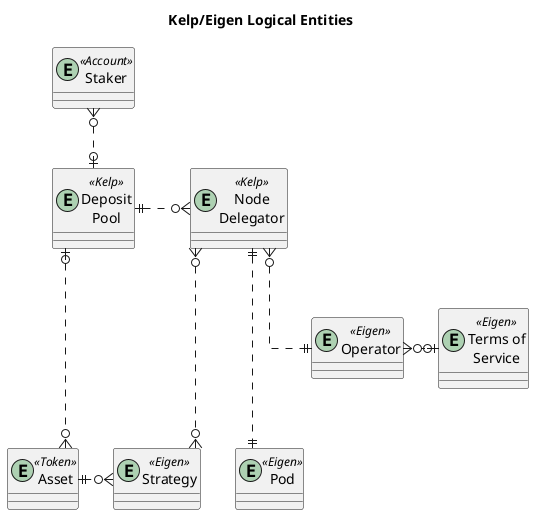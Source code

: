 @startuml

skinparam tabSize 2
' avoid problems with angled crows feet
skinparam linetype ortho

title "Kelp/Eigen Logical Entities"

entity "Staker" as staker <<Account>> {
}

entity "Deposit\nPool" as dep <<Kelp>> {
}

entity "Node\nDelegator" as del <<Kelp>> {
}

entity "Operator" as op <<Eigen>> {
}

entity "Strategy" as strat <<Eigen>> {
}

entity "Asset" as asset <<Token>> {
}

entity "Pod" as pod <<Eigen>> {
}

entity "Terms of\nService" as terms <<Eigen>> {
}

staker }o..o| dep

dep ||.o{ del

del }o..|| op

op }o.o| terms
' terms |o.o{ op

del ||...|| pod

del }o...o{ strat

' strat }o.|| asset÷
asset ||.o{ strat
dep |o...o{ asset

@enduml

'  Zero or One	|o--
' Exactly One	||--
' Zero or Many	}o--
' One or Many	}|--